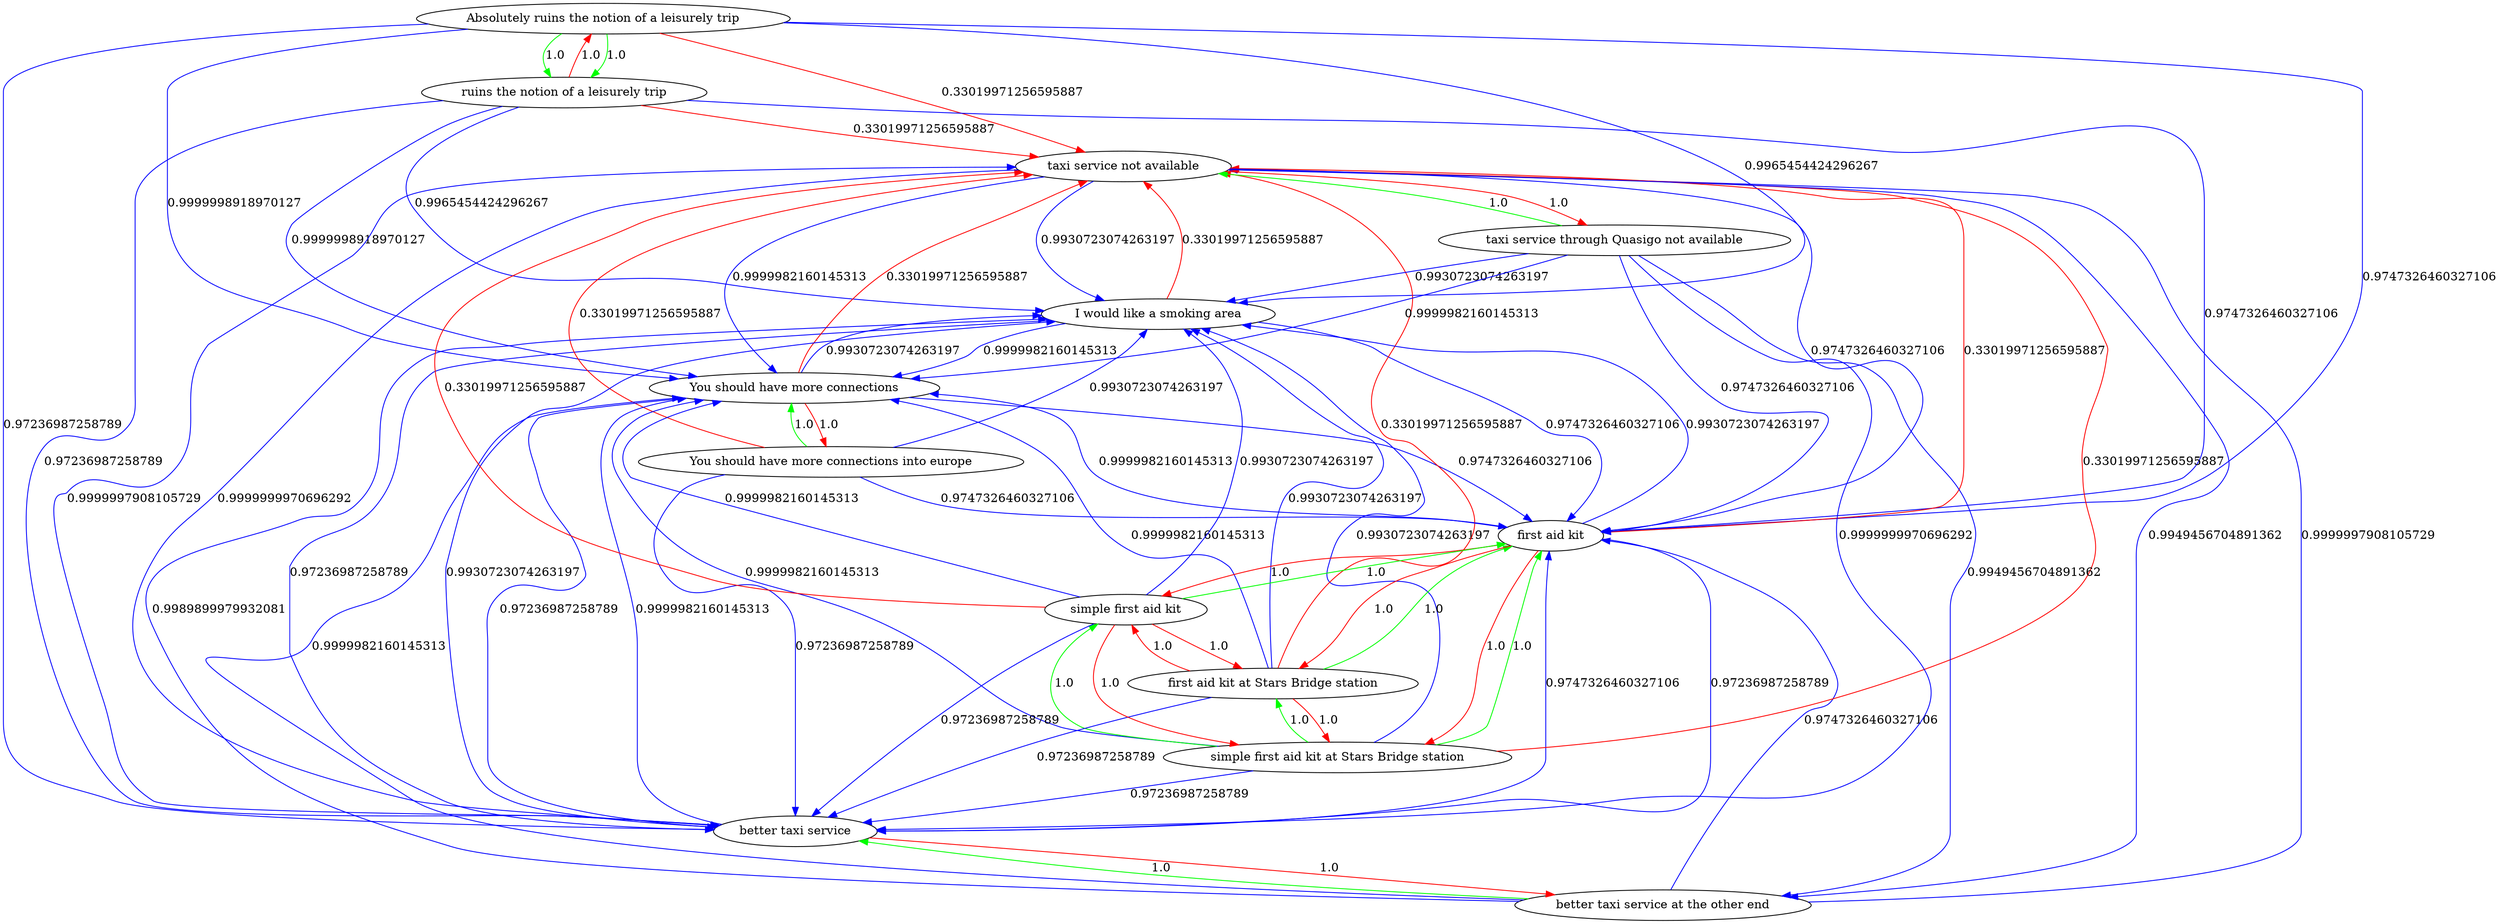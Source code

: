 digraph rawGraph {
"Absolutely ruins the notion of a leisurely trip";"ruins the notion of a leisurely trip";"I would like a smoking area";"You should have more connections into europe";"You should have more connections";"better taxi service at the other end";"better taxi service";"simple first aid kit at Stars Bridge station";"first aid kit at Stars Bridge station";"first aid kit";"simple first aid kit";"taxi service through Quasigo not available";"taxi service not available";"Absolutely ruins the notion of a leisurely trip" -> "ruins the notion of a leisurely trip" [label=1.0] [color=green]
"Absolutely ruins the notion of a leisurely trip" -> "ruins the notion of a leisurely trip" [label=1.0] [color=green]
"ruins the notion of a leisurely trip" -> "Absolutely ruins the notion of a leisurely trip" [label=1.0] [color=red]
"Absolutely ruins the notion of a leisurely trip" -> "I would like a smoking area" [label=0.9965454424296267] [color=blue]
"ruins the notion of a leisurely trip" -> "I would like a smoking area" [label=0.9965454424296267] [color=blue]
"You should have more connections into europe" -> "You should have more connections" [label=1.0] [color=green]
"You should have more connections" -> "You should have more connections into europe" [label=1.0] [color=red]
"Absolutely ruins the notion of a leisurely trip" -> "You should have more connections" [label=0.9999998918970127] [color=blue]
"ruins the notion of a leisurely trip" -> "You should have more connections" [label=0.9999998918970127] [color=blue]
"I would like a smoking area" -> "You should have more connections" [label=0.9999982160145313] [color=blue]
"You should have more connections into europe" -> "I would like a smoking area" [label=0.9930723074263197] [color=blue]
"You should have more connections" -> "I would like a smoking area" [label=0.9930723074263197] [color=blue]
"better taxi service at the other end" -> "better taxi service" [label=1.0] [color=green]
"better taxi service" -> "better taxi service at the other end" [label=1.0] [color=red]
"Absolutely ruins the notion of a leisurely trip" -> "better taxi service" [label=0.97236987258789] [color=blue]
"ruins the notion of a leisurely trip" -> "better taxi service" [label=0.97236987258789] [color=blue]
"I would like a smoking area" -> "better taxi service" [label=0.97236987258789] [color=blue]
"You should have more connections into europe" -> "better taxi service" [label=0.97236987258789] [color=blue]
"You should have more connections" -> "better taxi service" [label=0.97236987258789] [color=blue]
"better taxi service at the other end" -> "I would like a smoking area" [label=0.9989899979932081] [color=blue]
"better taxi service at the other end" -> "You should have more connections" [label=0.9999982160145313] [color=blue]
"better taxi service" -> "I would like a smoking area" [label=0.9930723074263197] [color=blue]
"better taxi service" -> "You should have more connections" [label=0.9999982160145313] [color=blue]
"simple first aid kit at Stars Bridge station" -> "first aid kit at Stars Bridge station" [label=1.0] [color=green]
"first aid kit at Stars Bridge station" -> "first aid kit" [label=1.0] [color=green]
"simple first aid kit at Stars Bridge station" -> "simple first aid kit" [label=1.0] [color=green]
"simple first aid kit" -> "first aid kit" [label=1.0] [color=green]
"simple first aid kit at Stars Bridge station" -> "first aid kit" [label=1.0] [color=green]
"first aid kit at Stars Bridge station" -> "simple first aid kit at Stars Bridge station" [label=1.0] [color=red]
"first aid kit at Stars Bridge station" -> "simple first aid kit" [label=1.0] [color=red]
"first aid kit" -> "simple first aid kit at Stars Bridge station" [label=1.0] [color=red]
"first aid kit" -> "first aid kit at Stars Bridge station" [label=1.0] [color=red]
"first aid kit" -> "simple first aid kit" [label=1.0] [color=red]
"simple first aid kit" -> "simple first aid kit at Stars Bridge station" [label=1.0] [color=red]
"simple first aid kit" -> "first aid kit at Stars Bridge station" [label=1.0] [color=red]
"Absolutely ruins the notion of a leisurely trip" -> "first aid kit" [label=0.9747326460327106] [color=blue]
"ruins the notion of a leisurely trip" -> "first aid kit" [label=0.9747326460327106] [color=blue]
"I would like a smoking area" -> "first aid kit" [label=0.9747326460327106] [color=blue]
"You should have more connections into europe" -> "first aid kit" [label=0.9747326460327106] [color=blue]
"You should have more connections" -> "first aid kit" [label=0.9747326460327106] [color=blue]
"better taxi service at the other end" -> "first aid kit" [label=0.9747326460327106] [color=blue]
"better taxi service" -> "first aid kit" [label=0.9747326460327106] [color=blue]
"simple first aid kit at Stars Bridge station" -> "I would like a smoking area" [label=0.9930723074263197] [color=blue]
"simple first aid kit at Stars Bridge station" -> "You should have more connections" [label=0.9999982160145313] [color=blue]
"simple first aid kit at Stars Bridge station" -> "better taxi service" [label=0.97236987258789] [color=blue]
"first aid kit at Stars Bridge station" -> "I would like a smoking area" [label=0.9930723074263197] [color=blue]
"first aid kit at Stars Bridge station" -> "You should have more connections" [label=0.9999982160145313] [color=blue]
"first aid kit at Stars Bridge station" -> "better taxi service" [label=0.97236987258789] [color=blue]
"first aid kit" -> "I would like a smoking area" [label=0.9930723074263197] [color=blue]
"first aid kit" -> "You should have more connections" [label=0.9999982160145313] [color=blue]
"first aid kit" -> "better taxi service" [label=0.97236987258789] [color=blue]
"simple first aid kit" -> "I would like a smoking area" [label=0.9930723074263197] [color=blue]
"simple first aid kit" -> "You should have more connections" [label=0.9999982160145313] [color=blue]
"simple first aid kit" -> "better taxi service" [label=0.97236987258789] [color=blue]
"taxi service through Quasigo not available" -> "taxi service not available" [label=1.0] [color=green]
"taxi service not available" -> "taxi service through Quasigo not available" [label=1.0] [color=red]
"Absolutely ruins the notion of a leisurely trip" -> "taxi service not available" [label=0.33019971256595887] [color=red]
"ruins the notion of a leisurely trip" -> "taxi service not available" [label=0.33019971256595887] [color=red]
"I would like a smoking area" -> "taxi service not available" [label=0.33019971256595887] [color=red]
"You should have more connections into europe" -> "taxi service not available" [label=0.33019971256595887] [color=red]
"You should have more connections" -> "taxi service not available" [label=0.33019971256595887] [color=red]
"better taxi service at the other end" -> "taxi service not available" [label=0.9999997908105729] [color=blue]
"better taxi service" -> "taxi service not available" [label=0.9999997908105729] [color=blue]
"simple first aid kit at Stars Bridge station" -> "taxi service not available" [label=0.33019971256595887] [color=red]
"first aid kit at Stars Bridge station" -> "taxi service not available" [label=0.33019971256595887] [color=red]
"first aid kit" -> "taxi service not available" [label=0.33019971256595887] [color=red]
"simple first aid kit" -> "taxi service not available" [label=0.33019971256595887] [color=red]
"taxi service through Quasigo not available" -> "I would like a smoking area" [label=0.9930723074263197] [color=blue]
"taxi service through Quasigo not available" -> "You should have more connections" [label=0.9999982160145313] [color=blue]
"taxi service through Quasigo not available" -> "better taxi service at the other end" [label=0.9949456704891362] [color=blue]
"taxi service through Quasigo not available" -> "better taxi service" [label=0.9999999970696292] [color=blue]
"taxi service through Quasigo not available" -> "first aid kit" [label=0.9747326460327106] [color=blue]
"taxi service not available" -> "I would like a smoking area" [label=0.9930723074263197] [color=blue]
"taxi service not available" -> "You should have more connections" [label=0.9999982160145313] [color=blue]
"taxi service not available" -> "better taxi service at the other end" [label=0.9949456704891362] [color=blue]
"taxi service not available" -> "better taxi service" [label=0.9999999970696292] [color=blue]
"taxi service not available" -> "first aid kit" [label=0.9747326460327106] [color=blue]
}